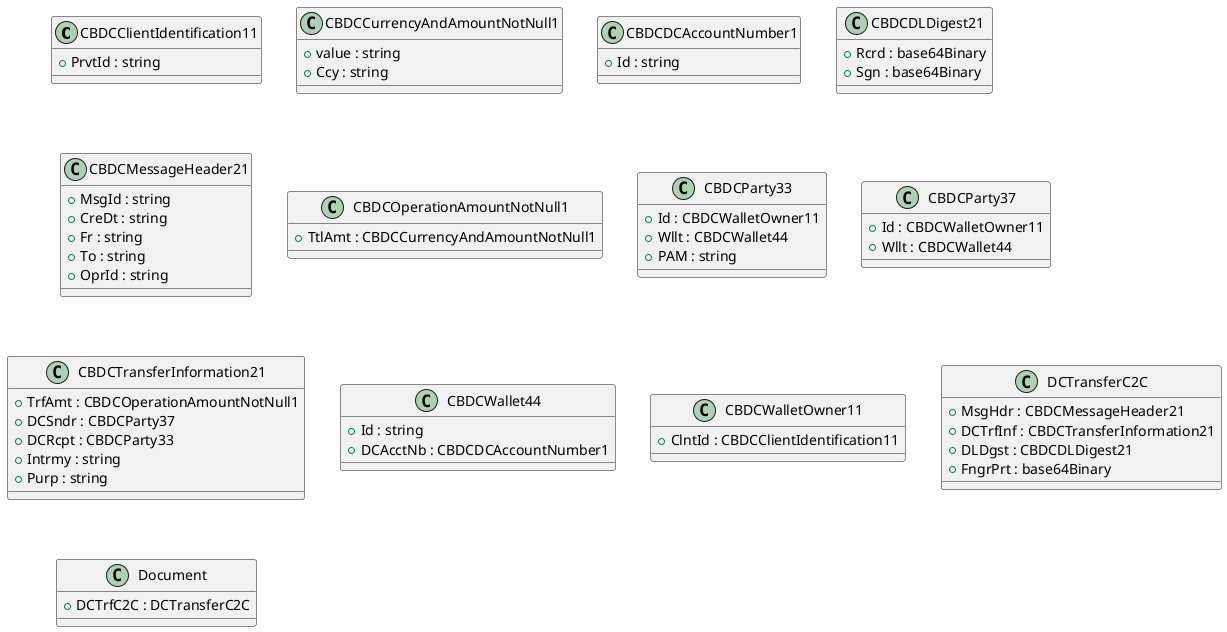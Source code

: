 @startuml

class CBDCClientIdentification11 {
    +PrvtId : string
}
class CBDCCurrencyAndAmountNotNull1 {
    +value : string
    +Ccy : string
}
class CBDCDCAccountNumber1 {
    +Id : string
}
class CBDCDLDigest21 {
    +Rcrd : base64Binary
    +Sgn : base64Binary
}
class CBDCMessageHeader21 {
    +MsgId : string
    +CreDt : string
    +Fr : string
    +To : string
    +OprId : string
}
class CBDCOperationAmountNotNull1 {
    +TtlAmt : CBDCCurrencyAndAmountNotNull1
}
class CBDCParty33 {
    +Id : CBDCWalletOwner11
    +Wllt : CBDCWallet44
    +PAM : string
}
class CBDCParty37 {
    +Id : CBDCWalletOwner11
    +Wllt : CBDCWallet44
}
class CBDCTransferInformation21 {
    +TrfAmt : CBDCOperationAmountNotNull1
    +DCSndr : CBDCParty37
    +DCRcpt : CBDCParty33
    +Intrmy : string
    +Purp : string
}
class CBDCWallet44 {
    +Id : string
    +DCAcctNb : CBDCDCAccountNumber1
}
class CBDCWalletOwner11 {
    +ClntId : CBDCClientIdentification11
}
class DCTransferC2C {
    +MsgHdr : CBDCMessageHeader21
    +DCTrfInf : CBDCTransferInformation21
    +DLDgst : CBDCDLDigest21
    +FngrPrt : base64Binary
}
class Document {
    +DCTrfC2C : DCTransferC2C
}

@enduml
